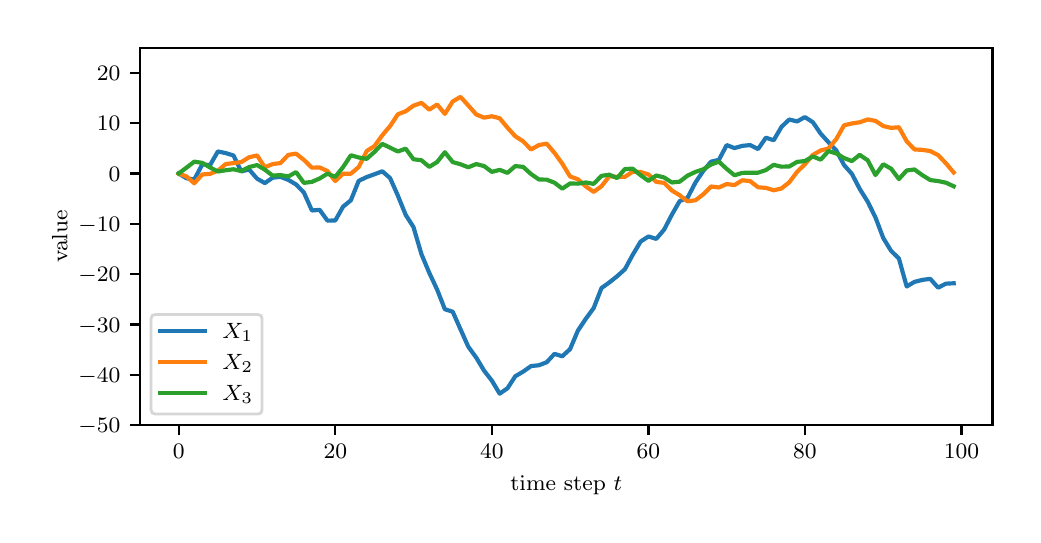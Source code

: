 \begingroup%
\makeatletter%
\begin{pgfpicture}%
\pgfpathrectangle{\pgfpointorigin}{\pgfqpoint{4.924in}{2.438in}}%
\pgfusepath{use as bounding box, clip}%
\begin{pgfscope}%
\pgfsetbuttcap%
\pgfsetmiterjoin%
\pgfsetlinewidth{0.0pt}%
\definecolor{currentstroke}{rgb}{1.0,1.0,1.0}%
\pgfsetstrokecolor{currentstroke}%
\pgfsetstrokeopacity{0.0}%
\pgfsetdash{}{0pt}%
\pgfpathmoveto{\pgfqpoint{0.0in}{0.0in}}%
\pgfpathlineto{\pgfqpoint{4.924in}{0.0in}}%
\pgfpathlineto{\pgfqpoint{4.924in}{2.438in}}%
\pgfpathlineto{\pgfqpoint{0.0in}{2.438in}}%
\pgfpathclose%
\pgfusepath{}%
\end{pgfscope}%
\begin{pgfscope}%
\pgfsetbuttcap%
\pgfsetmiterjoin%
\definecolor{currentfill}{rgb}{1.0,1.0,1.0}%
\pgfsetfillcolor{currentfill}%
\pgfsetlinewidth{0.0pt}%
\definecolor{currentstroke}{rgb}{0.0,0.0,0.0}%
\pgfsetstrokecolor{currentstroke}%
\pgfsetstrokeopacity{0.0}%
\pgfsetdash{}{0pt}%
\pgfpathmoveto{\pgfqpoint{0.561in}{0.45in}}%
\pgfpathlineto{\pgfqpoint{4.824in}{0.45in}}%
\pgfpathlineto{\pgfqpoint{4.824in}{2.338in}}%
\pgfpathlineto{\pgfqpoint{0.561in}{2.338in}}%
\pgfpathclose%
\pgfusepath{fill}%
\end{pgfscope}%
\begin{pgfscope}%
\pgfsetbuttcap%
\pgfsetroundjoin%
\definecolor{currentfill}{rgb}{0.0,0.0,0.0}%
\pgfsetfillcolor{currentfill}%
\pgfsetlinewidth{0.803pt}%
\definecolor{currentstroke}{rgb}{0.0,0.0,0.0}%
\pgfsetstrokecolor{currentstroke}%
\pgfsetdash{}{0pt}%
\pgfsys@defobject{currentmarker}{\pgfqpoint{0.0in}{-0.049in}}{\pgfqpoint{0.0in}{0.0in}}{%
\pgfpathmoveto{\pgfqpoint{0.0in}{0.0in}}%
\pgfpathlineto{\pgfqpoint{0.0in}{-0.049in}}%
\pgfusepath{stroke,fill}%
}%
\begin{pgfscope}%
\pgfsys@transformshift{0.755in}{0.45in}%
\pgfsys@useobject{currentmarker}{}%
\end{pgfscope}%
\end{pgfscope}%
\begin{pgfscope}%
\definecolor{textcolor}{rgb}{0.0,0.0,0.0}%
\pgfsetstrokecolor{textcolor}%
\pgfsetfillcolor{textcolor}%
\pgftext[x=0.755in,y=0.353in,,top]{\color{textcolor}\fontsize{8.0}{9.6}\selectfont \(\displaystyle {0}\)}%
\end{pgfscope}%
\begin{pgfscope}%
\pgfsetbuttcap%
\pgfsetroundjoin%
\definecolor{currentfill}{rgb}{0.0,0.0,0.0}%
\pgfsetfillcolor{currentfill}%
\pgfsetlinewidth{0.803pt}%
\definecolor{currentstroke}{rgb}{0.0,0.0,0.0}%
\pgfsetstrokecolor{currentstroke}%
\pgfsetdash{}{0pt}%
\pgfsys@defobject{currentmarker}{\pgfqpoint{0.0in}{-0.049in}}{\pgfqpoint{0.0in}{0.0in}}{%
\pgfpathmoveto{\pgfqpoint{0.0in}{0.0in}}%
\pgfpathlineto{\pgfqpoint{0.0in}{-0.049in}}%
\pgfusepath{stroke,fill}%
}%
\begin{pgfscope}%
\pgfsys@transformshift{1.538in}{0.45in}%
\pgfsys@useobject{currentmarker}{}%
\end{pgfscope}%
\end{pgfscope}%
\begin{pgfscope}%
\definecolor{textcolor}{rgb}{0.0,0.0,0.0}%
\pgfsetstrokecolor{textcolor}%
\pgfsetfillcolor{textcolor}%
\pgftext[x=1.538in,y=0.353in,,top]{\color{textcolor}\fontsize{8.0}{9.6}\selectfont \(\displaystyle {20}\)}%
\end{pgfscope}%
\begin{pgfscope}%
\pgfsetbuttcap%
\pgfsetroundjoin%
\definecolor{currentfill}{rgb}{0.0,0.0,0.0}%
\pgfsetfillcolor{currentfill}%
\pgfsetlinewidth{0.803pt}%
\definecolor{currentstroke}{rgb}{0.0,0.0,0.0}%
\pgfsetstrokecolor{currentstroke}%
\pgfsetdash{}{0pt}%
\pgfsys@defobject{currentmarker}{\pgfqpoint{0.0in}{-0.049in}}{\pgfqpoint{0.0in}{0.0in}}{%
\pgfpathmoveto{\pgfqpoint{0.0in}{0.0in}}%
\pgfpathlineto{\pgfqpoint{0.0in}{-0.049in}}%
\pgfusepath{stroke,fill}%
}%
\begin{pgfscope}%
\pgfsys@transformshift{2.321in}{0.45in}%
\pgfsys@useobject{currentmarker}{}%
\end{pgfscope}%
\end{pgfscope}%
\begin{pgfscope}%
\definecolor{textcolor}{rgb}{0.0,0.0,0.0}%
\pgfsetstrokecolor{textcolor}%
\pgfsetfillcolor{textcolor}%
\pgftext[x=2.321in,y=0.353in,,top]{\color{textcolor}\fontsize{8.0}{9.6}\selectfont \(\displaystyle {40}\)}%
\end{pgfscope}%
\begin{pgfscope}%
\pgfsetbuttcap%
\pgfsetroundjoin%
\definecolor{currentfill}{rgb}{0.0,0.0,0.0}%
\pgfsetfillcolor{currentfill}%
\pgfsetlinewidth{0.803pt}%
\definecolor{currentstroke}{rgb}{0.0,0.0,0.0}%
\pgfsetstrokecolor{currentstroke}%
\pgfsetdash{}{0pt}%
\pgfsys@defobject{currentmarker}{\pgfqpoint{0.0in}{-0.049in}}{\pgfqpoint{0.0in}{0.0in}}{%
\pgfpathmoveto{\pgfqpoint{0.0in}{0.0in}}%
\pgfpathlineto{\pgfqpoint{0.0in}{-0.049in}}%
\pgfusepath{stroke,fill}%
}%
\begin{pgfscope}%
\pgfsys@transformshift{3.104in}{0.45in}%
\pgfsys@useobject{currentmarker}{}%
\end{pgfscope}%
\end{pgfscope}%
\begin{pgfscope}%
\definecolor{textcolor}{rgb}{0.0,0.0,0.0}%
\pgfsetstrokecolor{textcolor}%
\pgfsetfillcolor{textcolor}%
\pgftext[x=3.104in,y=0.353in,,top]{\color{textcolor}\fontsize{8.0}{9.6}\selectfont \(\displaystyle {60}\)}%
\end{pgfscope}%
\begin{pgfscope}%
\pgfsetbuttcap%
\pgfsetroundjoin%
\definecolor{currentfill}{rgb}{0.0,0.0,0.0}%
\pgfsetfillcolor{currentfill}%
\pgfsetlinewidth{0.803pt}%
\definecolor{currentstroke}{rgb}{0.0,0.0,0.0}%
\pgfsetstrokecolor{currentstroke}%
\pgfsetdash{}{0pt}%
\pgfsys@defobject{currentmarker}{\pgfqpoint{0.0in}{-0.049in}}{\pgfqpoint{0.0in}{0.0in}}{%
\pgfpathmoveto{\pgfqpoint{0.0in}{0.0in}}%
\pgfpathlineto{\pgfqpoint{0.0in}{-0.049in}}%
\pgfusepath{stroke,fill}%
}%
\begin{pgfscope}%
\pgfsys@transformshift{3.886in}{0.45in}%
\pgfsys@useobject{currentmarker}{}%
\end{pgfscope}%
\end{pgfscope}%
\begin{pgfscope}%
\definecolor{textcolor}{rgb}{0.0,0.0,0.0}%
\pgfsetstrokecolor{textcolor}%
\pgfsetfillcolor{textcolor}%
\pgftext[x=3.886in,y=0.353in,,top]{\color{textcolor}\fontsize{8.0}{9.6}\selectfont \(\displaystyle {80}\)}%
\end{pgfscope}%
\begin{pgfscope}%
\pgfsetbuttcap%
\pgfsetroundjoin%
\definecolor{currentfill}{rgb}{0.0,0.0,0.0}%
\pgfsetfillcolor{currentfill}%
\pgfsetlinewidth{0.803pt}%
\definecolor{currentstroke}{rgb}{0.0,0.0,0.0}%
\pgfsetstrokecolor{currentstroke}%
\pgfsetdash{}{0pt}%
\pgfsys@defobject{currentmarker}{\pgfqpoint{0.0in}{-0.049in}}{\pgfqpoint{0.0in}{0.0in}}{%
\pgfpathmoveto{\pgfqpoint{0.0in}{0.0in}}%
\pgfpathlineto{\pgfqpoint{0.0in}{-0.049in}}%
\pgfusepath{stroke,fill}%
}%
\begin{pgfscope}%
\pgfsys@transformshift{4.669in}{0.45in}%
\pgfsys@useobject{currentmarker}{}%
\end{pgfscope}%
\end{pgfscope}%
\begin{pgfscope}%
\definecolor{textcolor}{rgb}{0.0,0.0,0.0}%
\pgfsetstrokecolor{textcolor}%
\pgfsetfillcolor{textcolor}%
\pgftext[x=4.669in,y=0.353in,,top]{\color{textcolor}\fontsize{8.0}{9.6}\selectfont \(\displaystyle {100}\)}%
\end{pgfscope}%
\begin{pgfscope}%
\definecolor{textcolor}{rgb}{0.0,0.0,0.0}%
\pgfsetstrokecolor{textcolor}%
\pgfsetfillcolor{textcolor}%
\pgftext[x=2.693in,y=0.199in,,top]{\color{textcolor}\fontsize{8.0}{9.6}\selectfont time step \(\displaystyle t\)}%
\end{pgfscope}%
\begin{pgfscope}%
\pgfsetbuttcap%
\pgfsetroundjoin%
\definecolor{currentfill}{rgb}{0.0,0.0,0.0}%
\pgfsetfillcolor{currentfill}%
\pgfsetlinewidth{0.803pt}%
\definecolor{currentstroke}{rgb}{0.0,0.0,0.0}%
\pgfsetstrokecolor{currentstroke}%
\pgfsetdash{}{0pt}%
\pgfsys@defobject{currentmarker}{\pgfqpoint{-0.049in}{0.0in}}{\pgfqpoint{-0.0in}{0.0in}}{%
\pgfpathmoveto{\pgfqpoint{-0.0in}{0.0in}}%
\pgfpathlineto{\pgfqpoint{-0.049in}{0.0in}}%
\pgfusepath{stroke,fill}%
}%
\begin{pgfscope}%
\pgfsys@transformshift{0.561in}{0.45in}%
\pgfsys@useobject{currentmarker}{}%
\end{pgfscope}%
\end{pgfscope}%
\begin{pgfscope}%
\definecolor{textcolor}{rgb}{0.0,0.0,0.0}%
\pgfsetstrokecolor{textcolor}%
\pgfsetfillcolor{textcolor}%
\pgftext[x=0.254in, y=0.412in, left, base]{\color{textcolor}\fontsize{8.0}{9.6}\selectfont \(\displaystyle {-50}\)}%
\end{pgfscope}%
\begin{pgfscope}%
\pgfsetbuttcap%
\pgfsetroundjoin%
\definecolor{currentfill}{rgb}{0.0,0.0,0.0}%
\pgfsetfillcolor{currentfill}%
\pgfsetlinewidth{0.803pt}%
\definecolor{currentstroke}{rgb}{0.0,0.0,0.0}%
\pgfsetstrokecolor{currentstroke}%
\pgfsetdash{}{0pt}%
\pgfsys@defobject{currentmarker}{\pgfqpoint{-0.049in}{0.0in}}{\pgfqpoint{-0.0in}{0.0in}}{%
\pgfpathmoveto{\pgfqpoint{-0.0in}{0.0in}}%
\pgfpathlineto{\pgfqpoint{-0.049in}{0.0in}}%
\pgfusepath{stroke,fill}%
}%
\begin{pgfscope}%
\pgfsys@transformshift{0.561in}{0.702in}%
\pgfsys@useobject{currentmarker}{}%
\end{pgfscope}%
\end{pgfscope}%
\begin{pgfscope}%
\definecolor{textcolor}{rgb}{0.0,0.0,0.0}%
\pgfsetstrokecolor{textcolor}%
\pgfsetfillcolor{textcolor}%
\pgftext[x=0.254in, y=0.663in, left, base]{\color{textcolor}\fontsize{8.0}{9.6}\selectfont \(\displaystyle {-40}\)}%
\end{pgfscope}%
\begin{pgfscope}%
\pgfsetbuttcap%
\pgfsetroundjoin%
\definecolor{currentfill}{rgb}{0.0,0.0,0.0}%
\pgfsetfillcolor{currentfill}%
\pgfsetlinewidth{0.803pt}%
\definecolor{currentstroke}{rgb}{0.0,0.0,0.0}%
\pgfsetstrokecolor{currentstroke}%
\pgfsetdash{}{0pt}%
\pgfsys@defobject{currentmarker}{\pgfqpoint{-0.049in}{0.0in}}{\pgfqpoint{-0.0in}{0.0in}}{%
\pgfpathmoveto{\pgfqpoint{-0.0in}{0.0in}}%
\pgfpathlineto{\pgfqpoint{-0.049in}{0.0in}}%
\pgfusepath{stroke,fill}%
}%
\begin{pgfscope}%
\pgfsys@transformshift{0.561in}{0.954in}%
\pgfsys@useobject{currentmarker}{}%
\end{pgfscope}%
\end{pgfscope}%
\begin{pgfscope}%
\definecolor{textcolor}{rgb}{0.0,0.0,0.0}%
\pgfsetstrokecolor{textcolor}%
\pgfsetfillcolor{textcolor}%
\pgftext[x=0.254in, y=0.915in, left, base]{\color{textcolor}\fontsize{8.0}{9.6}\selectfont \(\displaystyle {-30}\)}%
\end{pgfscope}%
\begin{pgfscope}%
\pgfsetbuttcap%
\pgfsetroundjoin%
\definecolor{currentfill}{rgb}{0.0,0.0,0.0}%
\pgfsetfillcolor{currentfill}%
\pgfsetlinewidth{0.803pt}%
\definecolor{currentstroke}{rgb}{0.0,0.0,0.0}%
\pgfsetstrokecolor{currentstroke}%
\pgfsetdash{}{0pt}%
\pgfsys@defobject{currentmarker}{\pgfqpoint{-0.049in}{0.0in}}{\pgfqpoint{-0.0in}{0.0in}}{%
\pgfpathmoveto{\pgfqpoint{-0.0in}{0.0in}}%
\pgfpathlineto{\pgfqpoint{-0.049in}{0.0in}}%
\pgfusepath{stroke,fill}%
}%
\begin{pgfscope}%
\pgfsys@transformshift{0.561in}{1.205in}%
\pgfsys@useobject{currentmarker}{}%
\end{pgfscope}%
\end{pgfscope}%
\begin{pgfscope}%
\definecolor{textcolor}{rgb}{0.0,0.0,0.0}%
\pgfsetstrokecolor{textcolor}%
\pgfsetfillcolor{textcolor}%
\pgftext[x=0.254in, y=1.167in, left, base]{\color{textcolor}\fontsize{8.0}{9.6}\selectfont \(\displaystyle {-20}\)}%
\end{pgfscope}%
\begin{pgfscope}%
\pgfsetbuttcap%
\pgfsetroundjoin%
\definecolor{currentfill}{rgb}{0.0,0.0,0.0}%
\pgfsetfillcolor{currentfill}%
\pgfsetlinewidth{0.803pt}%
\definecolor{currentstroke}{rgb}{0.0,0.0,0.0}%
\pgfsetstrokecolor{currentstroke}%
\pgfsetdash{}{0pt}%
\pgfsys@defobject{currentmarker}{\pgfqpoint{-0.049in}{0.0in}}{\pgfqpoint{-0.0in}{0.0in}}{%
\pgfpathmoveto{\pgfqpoint{-0.0in}{0.0in}}%
\pgfpathlineto{\pgfqpoint{-0.049in}{0.0in}}%
\pgfusepath{stroke,fill}%
}%
\begin{pgfscope}%
\pgfsys@transformshift{0.561in}{1.457in}%
\pgfsys@useobject{currentmarker}{}%
\end{pgfscope}%
\end{pgfscope}%
\begin{pgfscope}%
\definecolor{textcolor}{rgb}{0.0,0.0,0.0}%
\pgfsetstrokecolor{textcolor}%
\pgfsetfillcolor{textcolor}%
\pgftext[x=0.254in, y=1.418in, left, base]{\color{textcolor}\fontsize{8.0}{9.6}\selectfont \(\displaystyle {-10}\)}%
\end{pgfscope}%
\begin{pgfscope}%
\pgfsetbuttcap%
\pgfsetroundjoin%
\definecolor{currentfill}{rgb}{0.0,0.0,0.0}%
\pgfsetfillcolor{currentfill}%
\pgfsetlinewidth{0.803pt}%
\definecolor{currentstroke}{rgb}{0.0,0.0,0.0}%
\pgfsetstrokecolor{currentstroke}%
\pgfsetdash{}{0pt}%
\pgfsys@defobject{currentmarker}{\pgfqpoint{-0.049in}{0.0in}}{\pgfqpoint{-0.0in}{0.0in}}{%
\pgfpathmoveto{\pgfqpoint{-0.0in}{0.0in}}%
\pgfpathlineto{\pgfqpoint{-0.049in}{0.0in}}%
\pgfusepath{stroke,fill}%
}%
\begin{pgfscope}%
\pgfsys@transformshift{0.561in}{1.709in}%
\pgfsys@useobject{currentmarker}{}%
\end{pgfscope}%
\end{pgfscope}%
\begin{pgfscope}%
\definecolor{textcolor}{rgb}{0.0,0.0,0.0}%
\pgfsetstrokecolor{textcolor}%
\pgfsetfillcolor{textcolor}%
\pgftext[x=0.405in, y=1.67in, left, base]{\color{textcolor}\fontsize{8.0}{9.6}\selectfont \(\displaystyle {0}\)}%
\end{pgfscope}%
\begin{pgfscope}%
\pgfsetbuttcap%
\pgfsetroundjoin%
\definecolor{currentfill}{rgb}{0.0,0.0,0.0}%
\pgfsetfillcolor{currentfill}%
\pgfsetlinewidth{0.803pt}%
\definecolor{currentstroke}{rgb}{0.0,0.0,0.0}%
\pgfsetstrokecolor{currentstroke}%
\pgfsetdash{}{0pt}%
\pgfsys@defobject{currentmarker}{\pgfqpoint{-0.049in}{0.0in}}{\pgfqpoint{-0.0in}{0.0in}}{%
\pgfpathmoveto{\pgfqpoint{-0.0in}{0.0in}}%
\pgfpathlineto{\pgfqpoint{-0.049in}{0.0in}}%
\pgfusepath{stroke,fill}%
}%
\begin{pgfscope}%
\pgfsys@transformshift{0.561in}{1.96in}%
\pgfsys@useobject{currentmarker}{}%
\end{pgfscope}%
\end{pgfscope}%
\begin{pgfscope}%
\definecolor{textcolor}{rgb}{0.0,0.0,0.0}%
\pgfsetstrokecolor{textcolor}%
\pgfsetfillcolor{textcolor}%
\pgftext[x=0.346in, y=1.922in, left, base]{\color{textcolor}\fontsize{8.0}{9.6}\selectfont \(\displaystyle {10}\)}%
\end{pgfscope}%
\begin{pgfscope}%
\pgfsetbuttcap%
\pgfsetroundjoin%
\definecolor{currentfill}{rgb}{0.0,0.0,0.0}%
\pgfsetfillcolor{currentfill}%
\pgfsetlinewidth{0.803pt}%
\definecolor{currentstroke}{rgb}{0.0,0.0,0.0}%
\pgfsetstrokecolor{currentstroke}%
\pgfsetdash{}{0pt}%
\pgfsys@defobject{currentmarker}{\pgfqpoint{-0.049in}{0.0in}}{\pgfqpoint{-0.0in}{0.0in}}{%
\pgfpathmoveto{\pgfqpoint{-0.0in}{0.0in}}%
\pgfpathlineto{\pgfqpoint{-0.049in}{0.0in}}%
\pgfusepath{stroke,fill}%
}%
\begin{pgfscope}%
\pgfsys@transformshift{0.561in}{2.212in}%
\pgfsys@useobject{currentmarker}{}%
\end{pgfscope}%
\end{pgfscope}%
\begin{pgfscope}%
\definecolor{textcolor}{rgb}{0.0,0.0,0.0}%
\pgfsetstrokecolor{textcolor}%
\pgfsetfillcolor{textcolor}%
\pgftext[x=0.346in, y=2.173in, left, base]{\color{textcolor}\fontsize{8.0}{9.6}\selectfont \(\displaystyle {20}\)}%
\end{pgfscope}%
\begin{pgfscope}%
\definecolor{textcolor}{rgb}{0.0,0.0,0.0}%
\pgfsetstrokecolor{textcolor}%
\pgfsetfillcolor{textcolor}%
\pgftext[x=0.199in,y=1.394in,,bottom,rotate=90.0]{\color{textcolor}\fontsize{8.0}{9.6}\selectfont value}%
\end{pgfscope}%
\begin{pgfscope}%
\pgfpathrectangle{\pgfqpoint{0.561in}{0.45in}}{\pgfqpoint{4.263in}{1.887in}}%
\pgfusepath{clip}%
\pgfsetrectcap%
\pgfsetroundjoin%
\pgfsetlinewidth{1.506pt}%
\definecolor{currentstroke}{rgb}{0.122,0.467,0.706}%
\pgfsetstrokecolor{currentstroke}%
\pgfsetdash{}{0pt}%
\pgfpathmoveto{\pgfqpoint{0.755in}{1.709in}}%
\pgfpathlineto{\pgfqpoint{0.794in}{1.685in}}%
\pgfpathlineto{\pgfqpoint{0.833in}{1.679in}}%
\pgfpathlineto{\pgfqpoint{0.873in}{1.754in}}%
\pgfpathlineto{\pgfqpoint{0.912in}{1.751in}}%
\pgfpathlineto{\pgfqpoint{0.951in}{1.819in}}%
\pgfpathlineto{\pgfqpoint{0.99in}{1.811in}}%
\pgfpathlineto{\pgfqpoint{1.029in}{1.799in}}%
\pgfpathlineto{\pgfqpoint{1.068in}{1.719in}}%
\pgfpathlineto{\pgfqpoint{1.107in}{1.729in}}%
\pgfpathlineto{\pgfqpoint{1.147in}{1.683in}}%
\pgfpathlineto{\pgfqpoint{1.186in}{1.661in}}%
\pgfpathlineto{\pgfqpoint{1.225in}{1.688in}}%
\pgfpathlineto{\pgfqpoint{1.264in}{1.692in}}%
\pgfpathlineto{\pgfqpoint{1.303in}{1.677in}}%
\pgfpathlineto{\pgfqpoint{1.342in}{1.654in}}%
\pgfpathlineto{\pgfqpoint{1.381in}{1.614in}}%
\pgfpathlineto{\pgfqpoint{1.421in}{1.524in}}%
\pgfpathlineto{\pgfqpoint{1.46in}{1.527in}}%
\pgfpathlineto{\pgfqpoint{1.499in}{1.473in}}%
\pgfpathlineto{\pgfqpoint{1.538in}{1.474in}}%
\pgfpathlineto{\pgfqpoint{1.577in}{1.543in}}%
\pgfpathlineto{\pgfqpoint{1.616in}{1.575in}}%
\pgfpathlineto{\pgfqpoint{1.655in}{1.672in}}%
\pgfpathlineto{\pgfqpoint{1.695in}{1.691in}}%
\pgfpathlineto{\pgfqpoint{1.734in}{1.705in}}%
\pgfpathlineto{\pgfqpoint{1.773in}{1.72in}}%
\pgfpathlineto{\pgfqpoint{1.812in}{1.686in}}%
\pgfpathlineto{\pgfqpoint{1.851in}{1.598in}}%
\pgfpathlineto{\pgfqpoint{1.89in}{1.502in}}%
\pgfpathlineto{\pgfqpoint{1.929in}{1.441in}}%
\pgfpathlineto{\pgfqpoint{1.969in}{1.305in}}%
\pgfpathlineto{\pgfqpoint{2.008in}{1.212in}}%
\pgfpathlineto{\pgfqpoint{2.047in}{1.129in}}%
\pgfpathlineto{\pgfqpoint{2.086in}{1.03in}}%
\pgfpathlineto{\pgfqpoint{2.125in}{1.018in}}%
\pgfpathlineto{\pgfqpoint{2.164in}{0.93in}}%
\pgfpathlineto{\pgfqpoint{2.203in}{0.843in}}%
\pgfpathlineto{\pgfqpoint{2.243in}{0.788in}}%
\pgfpathlineto{\pgfqpoint{2.282in}{0.723in}}%
\pgfpathlineto{\pgfqpoint{2.321in}{0.673in}}%
\pgfpathlineto{\pgfqpoint{2.36in}{0.608in}}%
\pgfpathlineto{\pgfqpoint{2.399in}{0.635in}}%
\pgfpathlineto{\pgfqpoint{2.438in}{0.695in}}%
\pgfpathlineto{\pgfqpoint{2.477in}{0.718in}}%
\pgfpathlineto{\pgfqpoint{2.517in}{0.746in}}%
\pgfpathlineto{\pgfqpoint{2.556in}{0.75in}}%
\pgfpathlineto{\pgfqpoint{2.595in}{0.765in}}%
\pgfpathlineto{\pgfqpoint{2.634in}{0.807in}}%
\pgfpathlineto{\pgfqpoint{2.673in}{0.795in}}%
\pgfpathlineto{\pgfqpoint{2.712in}{0.831in}}%
\pgfpathlineto{\pgfqpoint{2.751in}{0.923in}}%
\pgfpathlineto{\pgfqpoint{2.791in}{0.983in}}%
\pgfpathlineto{\pgfqpoint{2.83in}{1.036in}}%
\pgfpathlineto{\pgfqpoint{2.869in}{1.136in}}%
\pgfpathlineto{\pgfqpoint{2.908in}{1.164in}}%
\pgfpathlineto{\pgfqpoint{2.947in}{1.195in}}%
\pgfpathlineto{\pgfqpoint{2.986in}{1.23in}}%
\pgfpathlineto{\pgfqpoint{3.025in}{1.302in}}%
\pgfpathlineto{\pgfqpoint{3.065in}{1.369in}}%
\pgfpathlineto{\pgfqpoint{3.104in}{1.394in}}%
\pgfpathlineto{\pgfqpoint{3.143in}{1.382in}}%
\pgfpathlineto{\pgfqpoint{3.182in}{1.428in}}%
\pgfpathlineto{\pgfqpoint{3.221in}{1.503in}}%
\pgfpathlineto{\pgfqpoint{3.26in}{1.571in}}%
\pgfpathlineto{\pgfqpoint{3.299in}{1.587in}}%
\pgfpathlineto{\pgfqpoint{3.339in}{1.664in}}%
\pgfpathlineto{\pgfqpoint{3.378in}{1.722in}}%
\pgfpathlineto{\pgfqpoint{3.417in}{1.768in}}%
\pgfpathlineto{\pgfqpoint{3.456in}{1.777in}}%
\pgfpathlineto{\pgfqpoint{3.495in}{1.851in}}%
\pgfpathlineto{\pgfqpoint{3.534in}{1.836in}}%
\pgfpathlineto{\pgfqpoint{3.573in}{1.847in}}%
\pgfpathlineto{\pgfqpoint{3.612in}{1.851in}}%
\pgfpathlineto{\pgfqpoint{3.652in}{1.831in}}%
\pgfpathlineto{\pgfqpoint{3.691in}{1.888in}}%
\pgfpathlineto{\pgfqpoint{3.73in}{1.875in}}%
\pgfpathlineto{\pgfqpoint{3.769in}{1.942in}}%
\pgfpathlineto{\pgfqpoint{3.808in}{1.979in}}%
\pgfpathlineto{\pgfqpoint{3.847in}{1.969in}}%
\pgfpathlineto{\pgfqpoint{3.886in}{1.991in}}%
\pgfpathlineto{\pgfqpoint{3.926in}{1.965in}}%
\pgfpathlineto{\pgfqpoint{3.965in}{1.908in}}%
\pgfpathlineto{\pgfqpoint{4.004in}{1.865in}}%
\pgfpathlineto{\pgfqpoint{4.043in}{1.824in}}%
\pgfpathlineto{\pgfqpoint{4.082in}{1.751in}}%
\pgfpathlineto{\pgfqpoint{4.121in}{1.707in}}%
\pgfpathlineto{\pgfqpoint{4.16in}{1.632in}}%
\pgfpathlineto{\pgfqpoint{4.2in}{1.568in}}%
\pgfpathlineto{\pgfqpoint{4.239in}{1.489in}}%
\pgfpathlineto{\pgfqpoint{4.278in}{1.386in}}%
\pgfpathlineto{\pgfqpoint{4.317in}{1.322in}}%
\pgfpathlineto{\pgfqpoint{4.356in}{1.284in}}%
\pgfpathlineto{\pgfqpoint{4.395in}{1.144in}}%
\pgfpathlineto{\pgfqpoint{4.434in}{1.167in}}%
\pgfpathlineto{\pgfqpoint{4.474in}{1.177in}}%
\pgfpathlineto{\pgfqpoint{4.513in}{1.182in}}%
\pgfpathlineto{\pgfqpoint{4.552in}{1.138in}}%
\pgfpathlineto{\pgfqpoint{4.591in}{1.158in}}%
\pgfpathlineto{\pgfqpoint{4.63in}{1.16in}}%
\pgfusepath{stroke}%
\end{pgfscope}%
\begin{pgfscope}%
\pgfpathrectangle{\pgfqpoint{0.561in}{0.45in}}{\pgfqpoint{4.263in}{1.887in}}%
\pgfusepath{clip}%
\pgfsetrectcap%
\pgfsetroundjoin%
\pgfsetlinewidth{1.506pt}%
\definecolor{currentstroke}{rgb}{1.0,0.498,0.055}%
\pgfsetstrokecolor{currentstroke}%
\pgfsetdash{}{0pt}%
\pgfpathmoveto{\pgfqpoint{0.755in}{1.709in}}%
\pgfpathlineto{\pgfqpoint{0.794in}{1.694in}}%
\pgfpathlineto{\pgfqpoint{0.833in}{1.66in}}%
\pgfpathlineto{\pgfqpoint{0.873in}{1.704in}}%
\pgfpathlineto{\pgfqpoint{0.912in}{1.707in}}%
\pgfpathlineto{\pgfqpoint{0.951in}{1.723in}}%
\pgfpathlineto{\pgfqpoint{0.99in}{1.756in}}%
\pgfpathlineto{\pgfqpoint{1.029in}{1.761in}}%
\pgfpathlineto{\pgfqpoint{1.068in}{1.766in}}%
\pgfpathlineto{\pgfqpoint{1.107in}{1.79in}}%
\pgfpathlineto{\pgfqpoint{1.147in}{1.799in}}%
\pgfpathlineto{\pgfqpoint{1.186in}{1.74in}}%
\pgfpathlineto{\pgfqpoint{1.225in}{1.756in}}%
\pgfpathlineto{\pgfqpoint{1.264in}{1.761in}}%
\pgfpathlineto{\pgfqpoint{1.303in}{1.802in}}%
\pgfpathlineto{\pgfqpoint{1.342in}{1.808in}}%
\pgfpathlineto{\pgfqpoint{1.381in}{1.777in}}%
\pgfpathlineto{\pgfqpoint{1.421in}{1.738in}}%
\pgfpathlineto{\pgfqpoint{1.46in}{1.739in}}%
\pgfpathlineto{\pgfqpoint{1.499in}{1.721in}}%
\pgfpathlineto{\pgfqpoint{1.538in}{1.671in}}%
\pgfpathlineto{\pgfqpoint{1.577in}{1.708in}}%
\pgfpathlineto{\pgfqpoint{1.616in}{1.708in}}%
\pgfpathlineto{\pgfqpoint{1.655in}{1.741in}}%
\pgfpathlineto{\pgfqpoint{1.695in}{1.821in}}%
\pgfpathlineto{\pgfqpoint{1.734in}{1.846in}}%
\pgfpathlineto{\pgfqpoint{1.773in}{1.9in}}%
\pgfpathlineto{\pgfqpoint{1.812in}{1.946in}}%
\pgfpathlineto{\pgfqpoint{1.851in}{2.005in}}%
\pgfpathlineto{\pgfqpoint{1.89in}{2.02in}}%
\pgfpathlineto{\pgfqpoint{1.929in}{2.048in}}%
\pgfpathlineto{\pgfqpoint{1.969in}{2.062in}}%
\pgfpathlineto{\pgfqpoint{2.008in}{2.028in}}%
\pgfpathlineto{\pgfqpoint{2.047in}{2.054in}}%
\pgfpathlineto{\pgfqpoint{2.086in}{2.007in}}%
\pgfpathlineto{\pgfqpoint{2.125in}{2.069in}}%
\pgfpathlineto{\pgfqpoint{2.164in}{2.092in}}%
\pgfpathlineto{\pgfqpoint{2.203in}{2.049in}}%
\pgfpathlineto{\pgfqpoint{2.243in}{2.004in}}%
\pgfpathlineto{\pgfqpoint{2.282in}{1.988in}}%
\pgfpathlineto{\pgfqpoint{2.321in}{1.995in}}%
\pgfpathlineto{\pgfqpoint{2.36in}{1.985in}}%
\pgfpathlineto{\pgfqpoint{2.399in}{1.938in}}%
\pgfpathlineto{\pgfqpoint{2.438in}{1.895in}}%
\pgfpathlineto{\pgfqpoint{2.477in}{1.87in}}%
\pgfpathlineto{\pgfqpoint{2.517in}{1.829in}}%
\pgfpathlineto{\pgfqpoint{2.556in}{1.851in}}%
\pgfpathlineto{\pgfqpoint{2.595in}{1.858in}}%
\pgfpathlineto{\pgfqpoint{2.634in}{1.812in}}%
\pgfpathlineto{\pgfqpoint{2.673in}{1.758in}}%
\pgfpathlineto{\pgfqpoint{2.712in}{1.694in}}%
\pgfpathlineto{\pgfqpoint{2.751in}{1.68in}}%
\pgfpathlineto{\pgfqpoint{2.791in}{1.644in}}%
\pgfpathlineto{\pgfqpoint{2.83in}{1.617in}}%
\pgfpathlineto{\pgfqpoint{2.869in}{1.645in}}%
\pgfpathlineto{\pgfqpoint{2.908in}{1.695in}}%
\pgfpathlineto{\pgfqpoint{2.947in}{1.692in}}%
\pgfpathlineto{\pgfqpoint{2.986in}{1.692in}}%
\pgfpathlineto{\pgfqpoint{3.025in}{1.718in}}%
\pgfpathlineto{\pgfqpoint{3.065in}{1.716in}}%
\pgfpathlineto{\pgfqpoint{3.104in}{1.704in}}%
\pgfpathlineto{\pgfqpoint{3.143in}{1.667in}}%
\pgfpathlineto{\pgfqpoint{3.182in}{1.662in}}%
\pgfpathlineto{\pgfqpoint{3.221in}{1.624in}}%
\pgfpathlineto{\pgfqpoint{3.26in}{1.6in}}%
\pgfpathlineto{\pgfqpoint{3.299in}{1.57in}}%
\pgfpathlineto{\pgfqpoint{3.339in}{1.575in}}%
\pgfpathlineto{\pgfqpoint{3.378in}{1.605in}}%
\pgfpathlineto{\pgfqpoint{3.417in}{1.644in}}%
\pgfpathlineto{\pgfqpoint{3.456in}{1.639in}}%
\pgfpathlineto{\pgfqpoint{3.495in}{1.656in}}%
\pgfpathlineto{\pgfqpoint{3.534in}{1.651in}}%
\pgfpathlineto{\pgfqpoint{3.573in}{1.675in}}%
\pgfpathlineto{\pgfqpoint{3.612in}{1.671in}}%
\pgfpathlineto{\pgfqpoint{3.652in}{1.64in}}%
\pgfpathlineto{\pgfqpoint{3.691in}{1.637in}}%
\pgfpathlineto{\pgfqpoint{3.73in}{1.625in}}%
\pgfpathlineto{\pgfqpoint{3.769in}{1.634in}}%
\pgfpathlineto{\pgfqpoint{3.808in}{1.665in}}%
\pgfpathlineto{\pgfqpoint{3.847in}{1.717in}}%
\pgfpathlineto{\pgfqpoint{3.886in}{1.755in}}%
\pgfpathlineto{\pgfqpoint{3.926in}{1.802in}}%
\pgfpathlineto{\pgfqpoint{3.965in}{1.824in}}%
\pgfpathlineto{\pgfqpoint{4.004in}{1.834in}}%
\pgfpathlineto{\pgfqpoint{4.043in}{1.881in}}%
\pgfpathlineto{\pgfqpoint{4.082in}{1.95in}}%
\pgfpathlineto{\pgfqpoint{4.121in}{1.959in}}%
\pgfpathlineto{\pgfqpoint{4.16in}{1.965in}}%
\pgfpathlineto{\pgfqpoint{4.2in}{1.979in}}%
\pgfpathlineto{\pgfqpoint{4.239in}{1.972in}}%
\pgfpathlineto{\pgfqpoint{4.278in}{1.946in}}%
\pgfpathlineto{\pgfqpoint{4.317in}{1.937in}}%
\pgfpathlineto{\pgfqpoint{4.356in}{1.94in}}%
\pgfpathlineto{\pgfqpoint{4.395in}{1.87in}}%
\pgfpathlineto{\pgfqpoint{4.434in}{1.829in}}%
\pgfpathlineto{\pgfqpoint{4.474in}{1.827in}}%
\pgfpathlineto{\pgfqpoint{4.513in}{1.821in}}%
\pgfpathlineto{\pgfqpoint{4.552in}{1.801in}}%
\pgfpathlineto{\pgfqpoint{4.591in}{1.76in}}%
\pgfpathlineto{\pgfqpoint{4.63in}{1.714in}}%
\pgfusepath{stroke}%
\end{pgfscope}%
\begin{pgfscope}%
\pgfpathrectangle{\pgfqpoint{0.561in}{0.45in}}{\pgfqpoint{4.263in}{1.887in}}%
\pgfusepath{clip}%
\pgfsetrectcap%
\pgfsetroundjoin%
\pgfsetlinewidth{1.506pt}%
\definecolor{currentstroke}{rgb}{0.173,0.627,0.173}%
\pgfsetstrokecolor{currentstroke}%
\pgfsetdash{}{0pt}%
\pgfpathmoveto{\pgfqpoint{0.755in}{1.709in}}%
\pgfpathlineto{\pgfqpoint{0.794in}{1.738in}}%
\pgfpathlineto{\pgfqpoint{0.833in}{1.768in}}%
\pgfpathlineto{\pgfqpoint{0.873in}{1.762in}}%
\pgfpathlineto{\pgfqpoint{0.912in}{1.739in}}%
\pgfpathlineto{\pgfqpoint{0.951in}{1.719in}}%
\pgfpathlineto{\pgfqpoint{0.99in}{1.725in}}%
\pgfpathlineto{\pgfqpoint{1.029in}{1.73in}}%
\pgfpathlineto{\pgfqpoint{1.068in}{1.721in}}%
\pgfpathlineto{\pgfqpoint{1.107in}{1.741in}}%
\pgfpathlineto{\pgfqpoint{1.147in}{1.751in}}%
\pgfpathlineto{\pgfqpoint{1.186in}{1.728in}}%
\pgfpathlineto{\pgfqpoint{1.225in}{1.698in}}%
\pgfpathlineto{\pgfqpoint{1.264in}{1.701in}}%
\pgfpathlineto{\pgfqpoint{1.303in}{1.694in}}%
\pgfpathlineto{\pgfqpoint{1.342in}{1.716in}}%
\pgfpathlineto{\pgfqpoint{1.381in}{1.662in}}%
\pgfpathlineto{\pgfqpoint{1.421in}{1.667in}}%
\pgfpathlineto{\pgfqpoint{1.46in}{1.684in}}%
\pgfpathlineto{\pgfqpoint{1.499in}{1.708in}}%
\pgfpathlineto{\pgfqpoint{1.538in}{1.692in}}%
\pgfpathlineto{\pgfqpoint{1.577in}{1.741in}}%
\pgfpathlineto{\pgfqpoint{1.616in}{1.8in}}%
\pgfpathlineto{\pgfqpoint{1.655in}{1.789in}}%
\pgfpathlineto{\pgfqpoint{1.695in}{1.782in}}%
\pgfpathlineto{\pgfqpoint{1.734in}{1.817in}}%
\pgfpathlineto{\pgfqpoint{1.773in}{1.857in}}%
\pgfpathlineto{\pgfqpoint{1.812in}{1.838in}}%
\pgfpathlineto{\pgfqpoint{1.851in}{1.819in}}%
\pgfpathlineto{\pgfqpoint{1.89in}{1.833in}}%
\pgfpathlineto{\pgfqpoint{1.929in}{1.78in}}%
\pgfpathlineto{\pgfqpoint{1.969in}{1.775in}}%
\pgfpathlineto{\pgfqpoint{2.008in}{1.742in}}%
\pgfpathlineto{\pgfqpoint{2.047in}{1.766in}}%
\pgfpathlineto{\pgfqpoint{2.086in}{1.815in}}%
\pgfpathlineto{\pgfqpoint{2.125in}{1.766in}}%
\pgfpathlineto{\pgfqpoint{2.164in}{1.755in}}%
\pgfpathlineto{\pgfqpoint{2.203in}{1.74in}}%
\pgfpathlineto{\pgfqpoint{2.243in}{1.756in}}%
\pgfpathlineto{\pgfqpoint{2.282in}{1.746in}}%
\pgfpathlineto{\pgfqpoint{2.321in}{1.717in}}%
\pgfpathlineto{\pgfqpoint{2.36in}{1.727in}}%
\pgfpathlineto{\pgfqpoint{2.399in}{1.712in}}%
\pgfpathlineto{\pgfqpoint{2.438in}{1.746in}}%
\pgfpathlineto{\pgfqpoint{2.477in}{1.742in}}%
\pgfpathlineto{\pgfqpoint{2.517in}{1.706in}}%
\pgfpathlineto{\pgfqpoint{2.556in}{1.679in}}%
\pgfpathlineto{\pgfqpoint{2.595in}{1.678in}}%
\pgfpathlineto{\pgfqpoint{2.634in}{1.663in}}%
\pgfpathlineto{\pgfqpoint{2.673in}{1.633in}}%
\pgfpathlineto{\pgfqpoint{2.712in}{1.659in}}%
\pgfpathlineto{\pgfqpoint{2.751in}{1.658in}}%
\pgfpathlineto{\pgfqpoint{2.791in}{1.664in}}%
\pgfpathlineto{\pgfqpoint{2.83in}{1.657in}}%
\pgfpathlineto{\pgfqpoint{2.869in}{1.697in}}%
\pgfpathlineto{\pgfqpoint{2.908in}{1.703in}}%
\pgfpathlineto{\pgfqpoint{2.947in}{1.686in}}%
\pgfpathlineto{\pgfqpoint{2.986in}{1.731in}}%
\pgfpathlineto{\pgfqpoint{3.025in}{1.733in}}%
\pgfpathlineto{\pgfqpoint{3.065in}{1.7in}}%
\pgfpathlineto{\pgfqpoint{3.104in}{1.672in}}%
\pgfpathlineto{\pgfqpoint{3.143in}{1.699in}}%
\pgfpathlineto{\pgfqpoint{3.182in}{1.689in}}%
\pgfpathlineto{\pgfqpoint{3.221in}{1.664in}}%
\pgfpathlineto{\pgfqpoint{3.26in}{1.668in}}%
\pgfpathlineto{\pgfqpoint{3.299in}{1.698in}}%
\pgfpathlineto{\pgfqpoint{3.339in}{1.717in}}%
\pgfpathlineto{\pgfqpoint{3.378in}{1.73in}}%
\pgfpathlineto{\pgfqpoint{3.417in}{1.754in}}%
\pgfpathlineto{\pgfqpoint{3.456in}{1.768in}}%
\pgfpathlineto{\pgfqpoint{3.495in}{1.732in}}%
\pgfpathlineto{\pgfqpoint{3.534in}{1.7in}}%
\pgfpathlineto{\pgfqpoint{3.573in}{1.712in}}%
\pgfpathlineto{\pgfqpoint{3.612in}{1.713in}}%
\pgfpathlineto{\pgfqpoint{3.652in}{1.713in}}%
\pgfpathlineto{\pgfqpoint{3.691in}{1.726in}}%
\pgfpathlineto{\pgfqpoint{3.73in}{1.752in}}%
\pgfpathlineto{\pgfqpoint{3.769in}{1.743in}}%
\pgfpathlineto{\pgfqpoint{3.808in}{1.744in}}%
\pgfpathlineto{\pgfqpoint{3.847in}{1.767in}}%
\pgfpathlineto{\pgfqpoint{3.886in}{1.771in}}%
\pgfpathlineto{\pgfqpoint{3.926in}{1.794in}}%
\pgfpathlineto{\pgfqpoint{3.965in}{1.778in}}%
\pgfpathlineto{\pgfqpoint{4.004in}{1.821in}}%
\pgfpathlineto{\pgfqpoint{4.043in}{1.809in}}%
\pgfpathlineto{\pgfqpoint{4.082in}{1.786in}}%
\pgfpathlineto{\pgfqpoint{4.121in}{1.771in}}%
\pgfpathlineto{\pgfqpoint{4.16in}{1.802in}}%
\pgfpathlineto{\pgfqpoint{4.2in}{1.775in}}%
\pgfpathlineto{\pgfqpoint{4.239in}{1.701in}}%
\pgfpathlineto{\pgfqpoint{4.278in}{1.755in}}%
\pgfpathlineto{\pgfqpoint{4.317in}{1.733in}}%
\pgfpathlineto{\pgfqpoint{4.356in}{1.681in}}%
\pgfpathlineto{\pgfqpoint{4.395in}{1.724in}}%
\pgfpathlineto{\pgfqpoint{4.434in}{1.729in}}%
\pgfpathlineto{\pgfqpoint{4.474in}{1.7in}}%
\pgfpathlineto{\pgfqpoint{4.513in}{1.676in}}%
\pgfpathlineto{\pgfqpoint{4.552in}{1.671in}}%
\pgfpathlineto{\pgfqpoint{4.591in}{1.663in}}%
\pgfpathlineto{\pgfqpoint{4.63in}{1.645in}}%
\pgfusepath{stroke}%
\end{pgfscope}%
\begin{pgfscope}%
\pgfsetrectcap%
\pgfsetmiterjoin%
\pgfsetlinewidth{0.803pt}%
\definecolor{currentstroke}{rgb}{0.0,0.0,0.0}%
\pgfsetstrokecolor{currentstroke}%
\pgfsetdash{}{0pt}%
\pgfpathmoveto{\pgfqpoint{0.561in}{0.45in}}%
\pgfpathlineto{\pgfqpoint{0.561in}{2.338in}}%
\pgfusepath{stroke}%
\end{pgfscope}%
\begin{pgfscope}%
\pgfsetrectcap%
\pgfsetmiterjoin%
\pgfsetlinewidth{0.803pt}%
\definecolor{currentstroke}{rgb}{0.0,0.0,0.0}%
\pgfsetstrokecolor{currentstroke}%
\pgfsetdash{}{0pt}%
\pgfpathmoveto{\pgfqpoint{4.824in}{0.45in}}%
\pgfpathlineto{\pgfqpoint{4.824in}{2.338in}}%
\pgfusepath{stroke}%
\end{pgfscope}%
\begin{pgfscope}%
\pgfsetrectcap%
\pgfsetmiterjoin%
\pgfsetlinewidth{0.803pt}%
\definecolor{currentstroke}{rgb}{0.0,0.0,0.0}%
\pgfsetstrokecolor{currentstroke}%
\pgfsetdash{}{0pt}%
\pgfpathmoveto{\pgfqpoint{0.561in}{0.45in}}%
\pgfpathlineto{\pgfqpoint{4.824in}{0.45in}}%
\pgfusepath{stroke}%
\end{pgfscope}%
\begin{pgfscope}%
\pgfsetrectcap%
\pgfsetmiterjoin%
\pgfsetlinewidth{0.803pt}%
\definecolor{currentstroke}{rgb}{0.0,0.0,0.0}%
\pgfsetstrokecolor{currentstroke}%
\pgfsetdash{}{0pt}%
\pgfpathmoveto{\pgfqpoint{0.561in}{2.338in}}%
\pgfpathlineto{\pgfqpoint{4.824in}{2.338in}}%
\pgfusepath{stroke}%
\end{pgfscope}%
\begin{pgfscope}%
\pgfsetbuttcap%
\pgfsetmiterjoin%
\definecolor{currentfill}{rgb}{1.0,1.0,1.0}%
\pgfsetfillcolor{currentfill}%
\pgfsetfillopacity{0.8}%
\pgfsetlinewidth{1.004pt}%
\definecolor{currentstroke}{rgb}{0.8,0.8,0.8}%
\pgfsetstrokecolor{currentstroke}%
\pgfsetstrokeopacity{0.8}%
\pgfsetdash{}{0pt}%
\pgfpathmoveto{\pgfqpoint{0.639in}{0.506in}}%
\pgfpathlineto{\pgfqpoint{1.15in}{0.506in}}%
\pgfpathquadraticcurveto{\pgfqpoint{1.172in}{0.506in}}{\pgfqpoint{1.172in}{0.528in}}%
\pgfpathlineto{\pgfqpoint{1.172in}{0.982in}}%
\pgfpathquadraticcurveto{\pgfqpoint{1.172in}{1.004in}}{\pgfqpoint{1.15in}{1.004in}}%
\pgfpathlineto{\pgfqpoint{0.639in}{1.004in}}%
\pgfpathquadraticcurveto{\pgfqpoint{0.617in}{1.004in}}{\pgfqpoint{0.617in}{0.982in}}%
\pgfpathlineto{\pgfqpoint{0.617in}{0.528in}}%
\pgfpathquadraticcurveto{\pgfqpoint{0.617in}{0.506in}}{\pgfqpoint{0.639in}{0.506in}}%
\pgfpathclose%
\pgfusepath{stroke,fill}%
\end{pgfscope}%
\begin{pgfscope}%
\pgfsetrectcap%
\pgfsetroundjoin%
\pgfsetlinewidth{1.506pt}%
\definecolor{currentstroke}{rgb}{0.122,0.467,0.706}%
\pgfsetstrokecolor{currentstroke}%
\pgfsetdash{}{0pt}%
\pgfpathmoveto{\pgfqpoint{0.661in}{0.921in}}%
\pgfpathlineto{\pgfqpoint{0.884in}{0.921in}}%
\pgfusepath{stroke}%
\end{pgfscope}%
\begin{pgfscope}%
\definecolor{textcolor}{rgb}{0.0,0.0,0.0}%
\pgfsetstrokecolor{textcolor}%
\pgfsetfillcolor{textcolor}%
\pgftext[x=0.973in,y=0.882in,left,base]{\color{textcolor}\fontsize{8.0}{9.6}\selectfont \(\displaystyle X_1\)}%
\end{pgfscope}%
\begin{pgfscope}%
\pgfsetrectcap%
\pgfsetroundjoin%
\pgfsetlinewidth{1.506pt}%
\definecolor{currentstroke}{rgb}{1.0,0.498,0.055}%
\pgfsetstrokecolor{currentstroke}%
\pgfsetdash{}{0pt}%
\pgfpathmoveto{\pgfqpoint{0.661in}{0.766in}}%
\pgfpathlineto{\pgfqpoint{0.884in}{0.766in}}%
\pgfusepath{stroke}%
\end{pgfscope}%
\begin{pgfscope}%
\definecolor{textcolor}{rgb}{0.0,0.0,0.0}%
\pgfsetstrokecolor{textcolor}%
\pgfsetfillcolor{textcolor}%
\pgftext[x=0.973in,y=0.727in,left,base]{\color{textcolor}\fontsize{8.0}{9.6}\selectfont \(\displaystyle X_2\)}%
\end{pgfscope}%
\begin{pgfscope}%
\pgfsetrectcap%
\pgfsetroundjoin%
\pgfsetlinewidth{1.506pt}%
\definecolor{currentstroke}{rgb}{0.173,0.627,0.173}%
\pgfsetstrokecolor{currentstroke}%
\pgfsetdash{}{0pt}%
\pgfpathmoveto{\pgfqpoint{0.661in}{0.611in}}%
\pgfpathlineto{\pgfqpoint{0.884in}{0.611in}}%
\pgfusepath{stroke}%
\end{pgfscope}%
\begin{pgfscope}%
\definecolor{textcolor}{rgb}{0.0,0.0,0.0}%
\pgfsetstrokecolor{textcolor}%
\pgfsetfillcolor{textcolor}%
\pgftext[x=0.973in,y=0.572in,left,base]{\color{textcolor}\fontsize{8.0}{9.6}\selectfont \(\displaystyle X_3\)}%
\end{pgfscope}%
\end{pgfpicture}%
\makeatother%
\endgroup%

